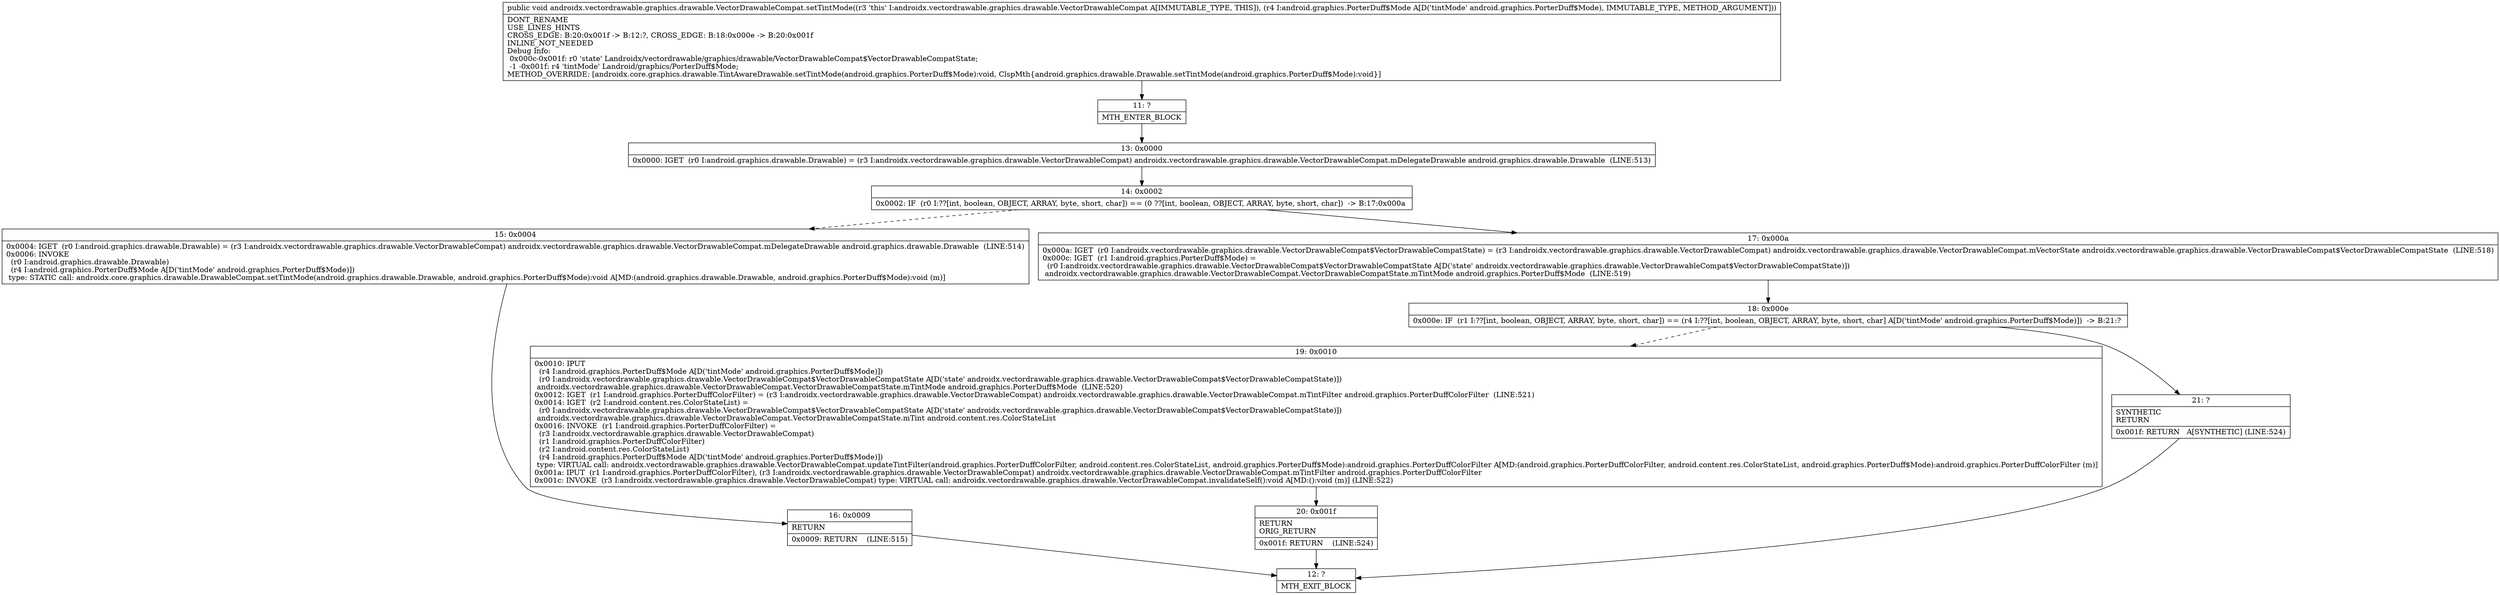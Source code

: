 digraph "CFG forandroidx.vectordrawable.graphics.drawable.VectorDrawableCompat.setTintMode(Landroid\/graphics\/PorterDuff$Mode;)V" {
Node_11 [shape=record,label="{11\:\ ?|MTH_ENTER_BLOCK\l}"];
Node_13 [shape=record,label="{13\:\ 0x0000|0x0000: IGET  (r0 I:android.graphics.drawable.Drawable) = (r3 I:androidx.vectordrawable.graphics.drawable.VectorDrawableCompat) androidx.vectordrawable.graphics.drawable.VectorDrawableCompat.mDelegateDrawable android.graphics.drawable.Drawable  (LINE:513)\l}"];
Node_14 [shape=record,label="{14\:\ 0x0002|0x0002: IF  (r0 I:??[int, boolean, OBJECT, ARRAY, byte, short, char]) == (0 ??[int, boolean, OBJECT, ARRAY, byte, short, char])  \-\> B:17:0x000a \l}"];
Node_15 [shape=record,label="{15\:\ 0x0004|0x0004: IGET  (r0 I:android.graphics.drawable.Drawable) = (r3 I:androidx.vectordrawable.graphics.drawable.VectorDrawableCompat) androidx.vectordrawable.graphics.drawable.VectorDrawableCompat.mDelegateDrawable android.graphics.drawable.Drawable  (LINE:514)\l0x0006: INVOKE  \l  (r0 I:android.graphics.drawable.Drawable)\l  (r4 I:android.graphics.PorterDuff$Mode A[D('tintMode' android.graphics.PorterDuff$Mode)])\l type: STATIC call: androidx.core.graphics.drawable.DrawableCompat.setTintMode(android.graphics.drawable.Drawable, android.graphics.PorterDuff$Mode):void A[MD:(android.graphics.drawable.Drawable, android.graphics.PorterDuff$Mode):void (m)]\l}"];
Node_16 [shape=record,label="{16\:\ 0x0009|RETURN\l|0x0009: RETURN    (LINE:515)\l}"];
Node_12 [shape=record,label="{12\:\ ?|MTH_EXIT_BLOCK\l}"];
Node_17 [shape=record,label="{17\:\ 0x000a|0x000a: IGET  (r0 I:androidx.vectordrawable.graphics.drawable.VectorDrawableCompat$VectorDrawableCompatState) = (r3 I:androidx.vectordrawable.graphics.drawable.VectorDrawableCompat) androidx.vectordrawable.graphics.drawable.VectorDrawableCompat.mVectorState androidx.vectordrawable.graphics.drawable.VectorDrawableCompat$VectorDrawableCompatState  (LINE:518)\l0x000c: IGET  (r1 I:android.graphics.PorterDuff$Mode) = \l  (r0 I:androidx.vectordrawable.graphics.drawable.VectorDrawableCompat$VectorDrawableCompatState A[D('state' androidx.vectordrawable.graphics.drawable.VectorDrawableCompat$VectorDrawableCompatState)])\l androidx.vectordrawable.graphics.drawable.VectorDrawableCompat.VectorDrawableCompatState.mTintMode android.graphics.PorterDuff$Mode  (LINE:519)\l}"];
Node_18 [shape=record,label="{18\:\ 0x000e|0x000e: IF  (r1 I:??[int, boolean, OBJECT, ARRAY, byte, short, char]) == (r4 I:??[int, boolean, OBJECT, ARRAY, byte, short, char] A[D('tintMode' android.graphics.PorterDuff$Mode)])  \-\> B:21:? \l}"];
Node_19 [shape=record,label="{19\:\ 0x0010|0x0010: IPUT  \l  (r4 I:android.graphics.PorterDuff$Mode A[D('tintMode' android.graphics.PorterDuff$Mode)])\l  (r0 I:androidx.vectordrawable.graphics.drawable.VectorDrawableCompat$VectorDrawableCompatState A[D('state' androidx.vectordrawable.graphics.drawable.VectorDrawableCompat$VectorDrawableCompatState)])\l androidx.vectordrawable.graphics.drawable.VectorDrawableCompat.VectorDrawableCompatState.mTintMode android.graphics.PorterDuff$Mode  (LINE:520)\l0x0012: IGET  (r1 I:android.graphics.PorterDuffColorFilter) = (r3 I:androidx.vectordrawable.graphics.drawable.VectorDrawableCompat) androidx.vectordrawable.graphics.drawable.VectorDrawableCompat.mTintFilter android.graphics.PorterDuffColorFilter  (LINE:521)\l0x0014: IGET  (r2 I:android.content.res.ColorStateList) = \l  (r0 I:androidx.vectordrawable.graphics.drawable.VectorDrawableCompat$VectorDrawableCompatState A[D('state' androidx.vectordrawable.graphics.drawable.VectorDrawableCompat$VectorDrawableCompatState)])\l androidx.vectordrawable.graphics.drawable.VectorDrawableCompat.VectorDrawableCompatState.mTint android.content.res.ColorStateList \l0x0016: INVOKE  (r1 I:android.graphics.PorterDuffColorFilter) = \l  (r3 I:androidx.vectordrawable.graphics.drawable.VectorDrawableCompat)\l  (r1 I:android.graphics.PorterDuffColorFilter)\l  (r2 I:android.content.res.ColorStateList)\l  (r4 I:android.graphics.PorterDuff$Mode A[D('tintMode' android.graphics.PorterDuff$Mode)])\l type: VIRTUAL call: androidx.vectordrawable.graphics.drawable.VectorDrawableCompat.updateTintFilter(android.graphics.PorterDuffColorFilter, android.content.res.ColorStateList, android.graphics.PorterDuff$Mode):android.graphics.PorterDuffColorFilter A[MD:(android.graphics.PorterDuffColorFilter, android.content.res.ColorStateList, android.graphics.PorterDuff$Mode):android.graphics.PorterDuffColorFilter (m)]\l0x001a: IPUT  (r1 I:android.graphics.PorterDuffColorFilter), (r3 I:androidx.vectordrawable.graphics.drawable.VectorDrawableCompat) androidx.vectordrawable.graphics.drawable.VectorDrawableCompat.mTintFilter android.graphics.PorterDuffColorFilter \l0x001c: INVOKE  (r3 I:androidx.vectordrawable.graphics.drawable.VectorDrawableCompat) type: VIRTUAL call: androidx.vectordrawable.graphics.drawable.VectorDrawableCompat.invalidateSelf():void A[MD:():void (m)] (LINE:522)\l}"];
Node_20 [shape=record,label="{20\:\ 0x001f|RETURN\lORIG_RETURN\l|0x001f: RETURN    (LINE:524)\l}"];
Node_21 [shape=record,label="{21\:\ ?|SYNTHETIC\lRETURN\l|0x001f: RETURN   A[SYNTHETIC] (LINE:524)\l}"];
MethodNode[shape=record,label="{public void androidx.vectordrawable.graphics.drawable.VectorDrawableCompat.setTintMode((r3 'this' I:androidx.vectordrawable.graphics.drawable.VectorDrawableCompat A[IMMUTABLE_TYPE, THIS]), (r4 I:android.graphics.PorterDuff$Mode A[D('tintMode' android.graphics.PorterDuff$Mode), IMMUTABLE_TYPE, METHOD_ARGUMENT]))  | DONT_RENAME\lUSE_LINES_HINTS\lCROSS_EDGE: B:20:0x001f \-\> B:12:?, CROSS_EDGE: B:18:0x000e \-\> B:20:0x001f\lINLINE_NOT_NEEDED\lDebug Info:\l  0x000c\-0x001f: r0 'state' Landroidx\/vectordrawable\/graphics\/drawable\/VectorDrawableCompat$VectorDrawableCompatState;\l  \-1 \-0x001f: r4 'tintMode' Landroid\/graphics\/PorterDuff$Mode;\lMETHOD_OVERRIDE: [androidx.core.graphics.drawable.TintAwareDrawable.setTintMode(android.graphics.PorterDuff$Mode):void, ClspMth\{android.graphics.drawable.Drawable.setTintMode(android.graphics.PorterDuff$Mode):void\}]\l}"];
MethodNode -> Node_11;Node_11 -> Node_13;
Node_13 -> Node_14;
Node_14 -> Node_15[style=dashed];
Node_14 -> Node_17;
Node_15 -> Node_16;
Node_16 -> Node_12;
Node_17 -> Node_18;
Node_18 -> Node_19[style=dashed];
Node_18 -> Node_21;
Node_19 -> Node_20;
Node_20 -> Node_12;
Node_21 -> Node_12;
}

